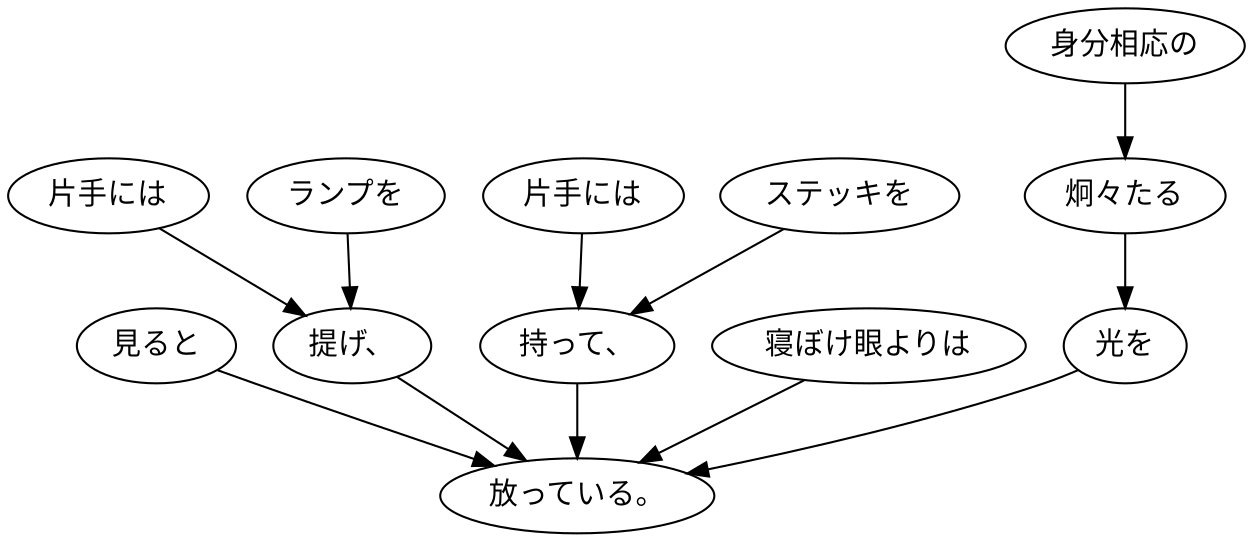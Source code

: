 digraph graph3353 {
	node0 [label="見ると"];
	node1 [label="片手には"];
	node2 [label="ランプを"];
	node3 [label="提げ、"];
	node4 [label="片手には"];
	node5 [label="ステッキを"];
	node6 [label="持って、"];
	node7 [label="寝ぼけ眼よりは"];
	node8 [label="身分相応の"];
	node9 [label="炯々たる"];
	node10 [label="光を"];
	node11 [label="放っている。"];
	node0 -> node11;
	node1 -> node3;
	node2 -> node3;
	node3 -> node11;
	node4 -> node6;
	node5 -> node6;
	node6 -> node11;
	node7 -> node11;
	node8 -> node9;
	node9 -> node10;
	node10 -> node11;
}
